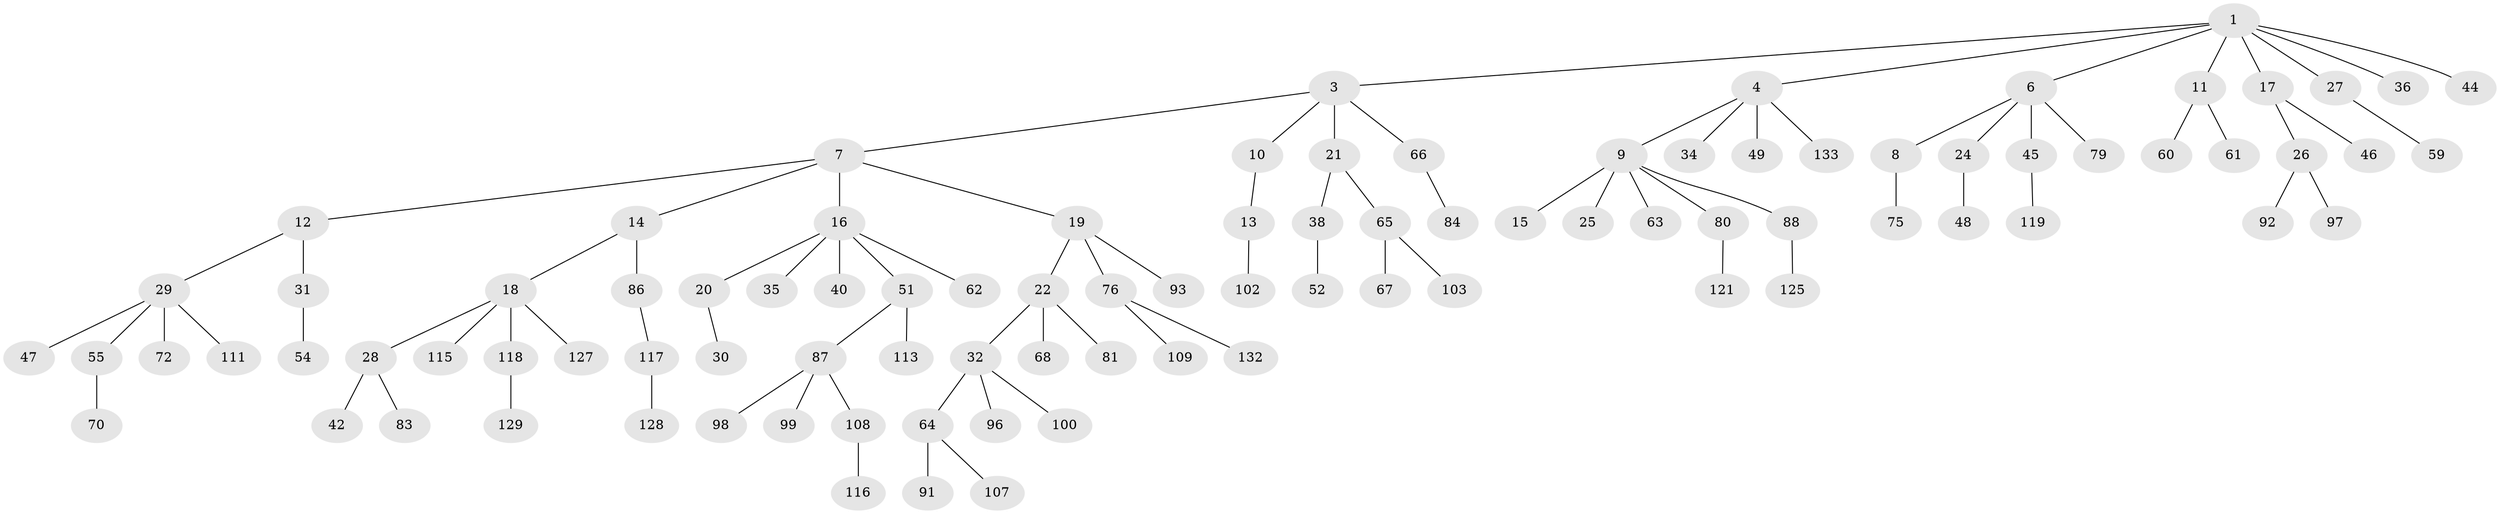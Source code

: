 // Generated by graph-tools (version 1.1) at 2025/52/02/27/25 19:52:12]
// undirected, 94 vertices, 93 edges
graph export_dot {
graph [start="1"]
  node [color=gray90,style=filled];
  1 [super="+2"];
  3 [super="+5"];
  4 [super="+101"];
  6 [super="+104"];
  7 [super="+53"];
  8 [super="+41"];
  9 [super="+23"];
  10;
  11 [super="+57"];
  12 [super="+95"];
  13 [super="+110"];
  14;
  15;
  16 [super="+58"];
  17 [super="+71"];
  18 [super="+43"];
  19 [super="+33"];
  20 [super="+106"];
  21 [super="+130"];
  22;
  24 [super="+124"];
  25 [super="+123"];
  26 [super="+69"];
  27;
  28 [super="+39"];
  29 [super="+37"];
  30;
  31 [super="+50"];
  32 [super="+77"];
  34;
  35;
  36;
  38 [super="+94"];
  40;
  42;
  44 [super="+73"];
  45 [super="+82"];
  46 [super="+126"];
  47;
  48;
  49;
  51 [super="+74"];
  52 [super="+89"];
  54 [super="+56"];
  55;
  59;
  60;
  61;
  62 [super="+114"];
  63;
  64;
  65 [super="+85"];
  66;
  67;
  68;
  70;
  72;
  75;
  76 [super="+78"];
  79;
  80;
  81;
  83;
  84;
  86;
  87 [super="+105"];
  88 [super="+90"];
  91;
  92;
  93;
  96;
  97 [super="+131"];
  98;
  99;
  100;
  102 [super="+122"];
  103;
  107 [super="+120"];
  108 [super="+112"];
  109;
  111;
  113;
  115;
  116;
  117;
  118;
  119;
  121;
  125;
  127;
  128;
  129;
  132;
  133;
  1 -- 4;
  1 -- 6;
  1 -- 36;
  1 -- 17;
  1 -- 3;
  1 -- 27;
  1 -- 11;
  1 -- 44;
  3 -- 10;
  3 -- 66;
  3 -- 21;
  3 -- 7;
  4 -- 9;
  4 -- 34;
  4 -- 49;
  4 -- 133;
  6 -- 8;
  6 -- 24;
  6 -- 45;
  6 -- 79;
  7 -- 12;
  7 -- 14;
  7 -- 16;
  7 -- 19;
  8 -- 75;
  9 -- 15;
  9 -- 25;
  9 -- 63;
  9 -- 80;
  9 -- 88;
  10 -- 13;
  11 -- 60;
  11 -- 61;
  12 -- 29;
  12 -- 31;
  13 -- 102;
  14 -- 18;
  14 -- 86;
  16 -- 20;
  16 -- 35;
  16 -- 40;
  16 -- 51;
  16 -- 62;
  17 -- 26;
  17 -- 46;
  18 -- 28;
  18 -- 127;
  18 -- 115;
  18 -- 118;
  19 -- 22;
  19 -- 76;
  19 -- 93;
  20 -- 30;
  21 -- 38;
  21 -- 65;
  22 -- 32;
  22 -- 68;
  22 -- 81;
  24 -- 48;
  26 -- 97;
  26 -- 92;
  27 -- 59;
  28 -- 42;
  28 -- 83;
  29 -- 47;
  29 -- 72;
  29 -- 111;
  29 -- 55;
  31 -- 54;
  32 -- 64;
  32 -- 100;
  32 -- 96;
  38 -- 52;
  45 -- 119;
  51 -- 113;
  51 -- 87;
  55 -- 70;
  64 -- 91;
  64 -- 107;
  65 -- 67;
  65 -- 103;
  66 -- 84;
  76 -- 132;
  76 -- 109;
  80 -- 121;
  86 -- 117;
  87 -- 98;
  87 -- 99;
  87 -- 108;
  88 -- 125;
  108 -- 116;
  117 -- 128;
  118 -- 129;
}
